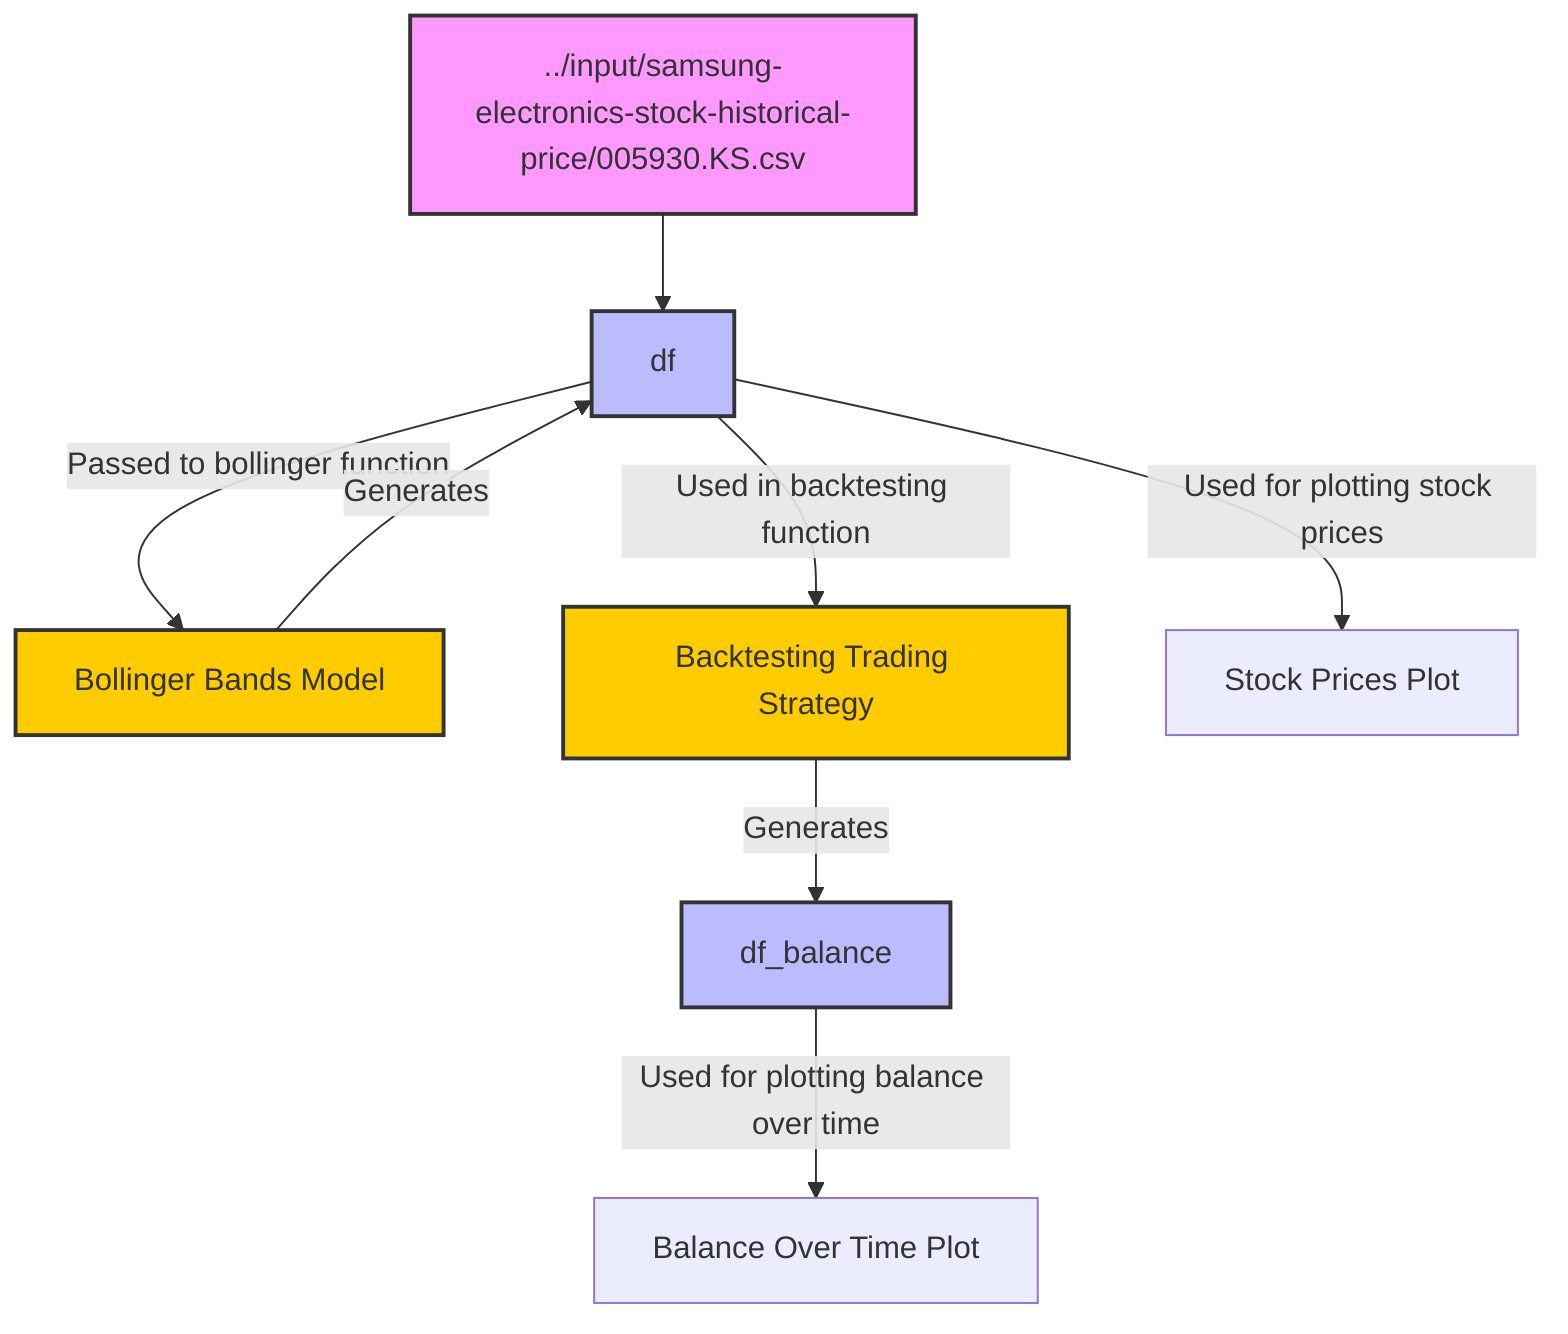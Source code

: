 flowchart TD
  %% Data Sources
  A1["../input/samsung-electronics-stock-historical-price/005930.KS.csv"]:::dataSource --> B1["df"]:::dataVariable
  %% Data processing
  B1 --> |"Passed to bollinger function"| C1["Bollinger Bands Model"]:::model
  C1 --> |"Generates"| B1
  B2["df_balance"]:::dataVariable
  C2["Backtesting Trading Strategy"]:::model
  B1 --> |"Used in backtesting function"| C2
  C2 --> |"Generates"| B2
  %% Visualization
  B1 --> |"Used for plotting stock prices"| D1["Stock Prices Plot"]
  B2 --> |"Used for plotting balance over time"| D2["Balance Over Time Plot"]

  classDef dataSource fill:#f9f,stroke:#333,stroke-width:2px;
  classDef dataVariable fill:#bbf,stroke:#333,stroke-width:2px;
  classDef model fill:#ffcc00,stroke:#333,stroke-width:2px;
